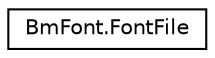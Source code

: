 digraph "Graphical Class Hierarchy"
{
  edge [fontname="Helvetica",fontsize="10",labelfontname="Helvetica",labelfontsize="10"];
  node [fontname="Helvetica",fontsize="10",shape=record];
  rankdir="LR";
  Node1 [label="BmFont.FontFile",height=0.2,width=0.4,color="black", fillcolor="white", style="filled",URL="$class_bm_font_1_1_font_file.html"];
}
